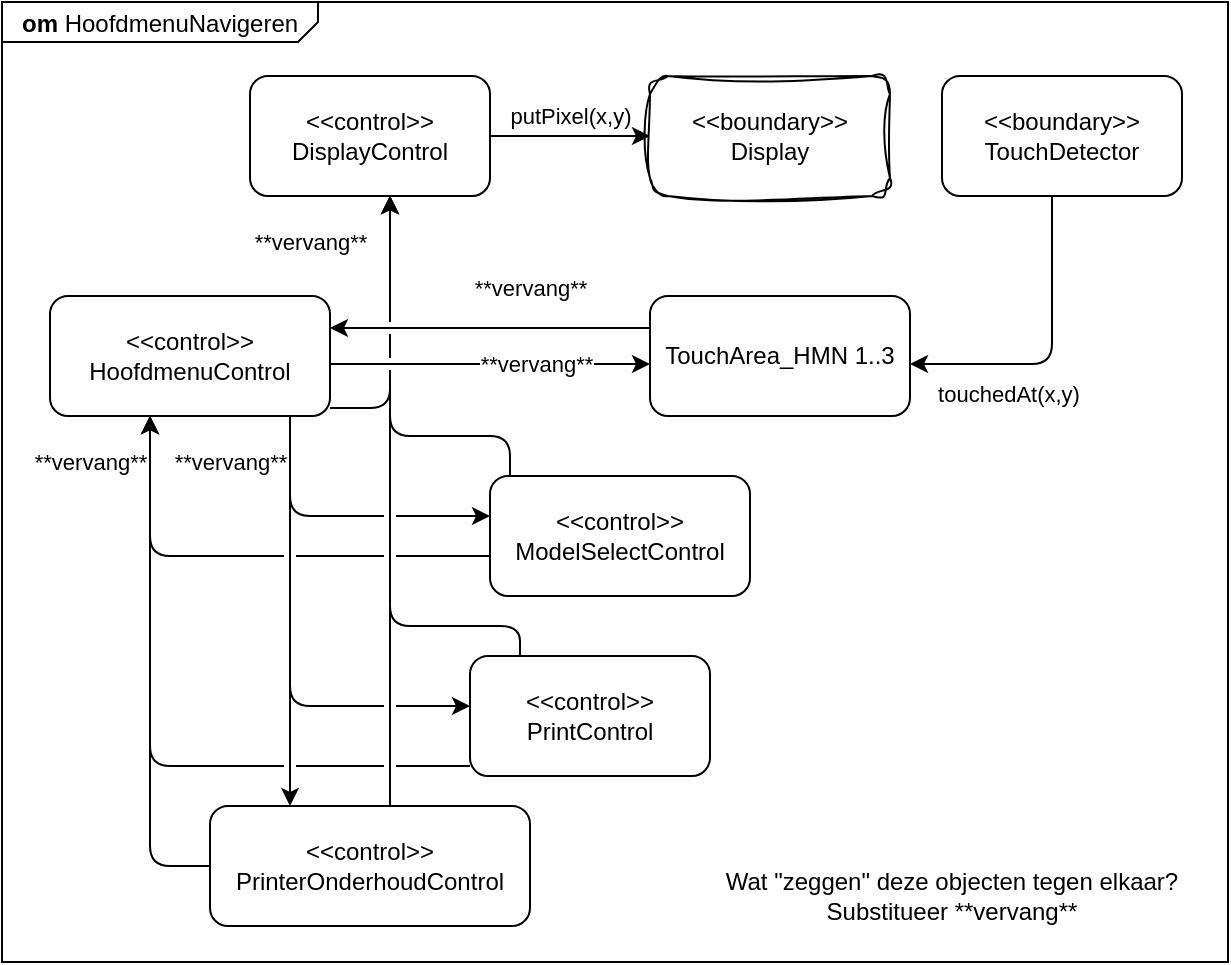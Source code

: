 <mxfile version="21.5.1" type="device">
  <diagram name="Page-1" id="Qgww1iSXC0GjhAxTAmkb">
    <mxGraphModel dx="2205" dy="614" grid="1" gridSize="10" guides="1" tooltips="1" connect="1" arrows="1" fold="1" page="1" pageScale="1" pageWidth="1169" pageHeight="1654" math="0" shadow="0">
      <root>
        <mxCell id="0" />
        <mxCell id="1" parent="0" />
        <mxCell id="PpFFQOXa3kNm-FeVPDuY-1" value="&lt;p style=&quot;margin:0px;margin-top:4px;margin-left:10px;text-align:left;&quot;&gt;&lt;b&gt;om&lt;/b&gt;&amp;nbsp;HoofdmenuNavigeren&lt;/p&gt;" style="html=1;shape=mxgraph.sysml.package;labelX=158.6;align=left;spacingLeft=10;overflow=fill;recursiveResize=0;container=0;" vertex="1" parent="1">
          <mxGeometry x="-1134" y="30" width="613" height="480" as="geometry" />
        </mxCell>
        <mxCell id="PpFFQOXa3kNm-FeVPDuY-2" value="**vervang**" style="edgeStyle=orthogonalEdgeStyle;rounded=1;orthogonalLoop=1;jettySize=auto;html=1;" edge="1" parent="1" source="PpFFQOXa3kNm-FeVPDuY-12" target="PpFFQOXa3kNm-FeVPDuY-6">
          <mxGeometry x="-0.25" y="-20" relative="1" as="geometry">
            <Array as="points">
              <mxPoint x="-883" y="193" />
              <mxPoint x="-883" y="193" />
            </Array>
            <mxPoint as="offset" />
          </mxGeometry>
        </mxCell>
        <mxCell id="PpFFQOXa3kNm-FeVPDuY-3" value="**vervang**" style="edgeStyle=orthogonalEdgeStyle;rounded=1;orthogonalLoop=1;jettySize=auto;html=1;jumpStyle=none;" edge="1" parent="1" source="PpFFQOXa3kNm-FeVPDuY-6" target="PpFFQOXa3kNm-FeVPDuY-12">
          <mxGeometry x="0.287" relative="1" as="geometry">
            <mxPoint x="-750" y="197" as="targetPoint" />
            <Array as="points">
              <mxPoint x="-891" y="211" />
              <mxPoint x="-891" y="211" />
            </Array>
            <mxPoint as="offset" />
          </mxGeometry>
        </mxCell>
        <mxCell id="PpFFQOXa3kNm-FeVPDuY-4" style="edgeStyle=orthogonalEdgeStyle;rounded=1;orthogonalLoop=1;jettySize=auto;html=1;jumpStyle=gap;" edge="1" parent="1" source="PpFFQOXa3kNm-FeVPDuY-16" target="PpFFQOXa3kNm-FeVPDuY-8">
          <mxGeometry relative="1" as="geometry">
            <Array as="points">
              <mxPoint x="-940" y="187" />
              <mxPoint x="-940" y="187" />
            </Array>
          </mxGeometry>
        </mxCell>
        <mxCell id="PpFFQOXa3kNm-FeVPDuY-5" value="**vervang**" style="edgeStyle=orthogonalEdgeStyle;rounded=1;orthogonalLoop=1;jettySize=auto;html=1;jumpStyle=gap;" edge="1" parent="1" source="PpFFQOXa3kNm-FeVPDuY-6" target="PpFFQOXa3kNm-FeVPDuY-8">
          <mxGeometry x="0.662" y="40" relative="1" as="geometry">
            <mxPoint as="offset" />
            <Array as="points">
              <mxPoint x="-940" y="233" />
            </Array>
          </mxGeometry>
        </mxCell>
        <mxCell id="PpFFQOXa3kNm-FeVPDuY-6" value="&amp;lt;&amp;lt;control&amp;gt;&amp;gt;&lt;br&gt;HoofdmenuControl" style="rounded=1;whiteSpace=wrap;html=1;" vertex="1" parent="1">
          <mxGeometry x="-1110" y="177" width="140" height="60" as="geometry" />
        </mxCell>
        <mxCell id="PpFFQOXa3kNm-FeVPDuY-7" value="putPixel(x,y)" style="edgeStyle=orthogonalEdgeStyle;rounded=1;orthogonalLoop=1;jettySize=auto;html=1;" edge="1" parent="1" source="PpFFQOXa3kNm-FeVPDuY-8" target="PpFFQOXa3kNm-FeVPDuY-9">
          <mxGeometry y="10" relative="1" as="geometry">
            <mxPoint as="offset" />
          </mxGeometry>
        </mxCell>
        <mxCell id="PpFFQOXa3kNm-FeVPDuY-8" value="&amp;lt;&amp;lt;control&amp;gt;&amp;gt;&lt;br&gt;DisplayControl" style="rounded=1;whiteSpace=wrap;html=1;" vertex="1" parent="1">
          <mxGeometry x="-1010" y="67" width="120" height="60" as="geometry" />
        </mxCell>
        <mxCell id="PpFFQOXa3kNm-FeVPDuY-9" value="&amp;lt;&amp;lt;boundary&amp;gt;&amp;gt;&lt;br&gt;Display" style="rounded=1;whiteSpace=wrap;html=1;sketch=1;curveFitting=1;jiggle=2;" vertex="1" parent="1">
          <mxGeometry x="-810" y="67" width="120" height="60" as="geometry" />
        </mxCell>
        <mxCell id="PpFFQOXa3kNm-FeVPDuY-10" value="touchedAt(x,y)" style="edgeStyle=orthogonalEdgeStyle;rounded=1;orthogonalLoop=1;jettySize=auto;html=1;" edge="1" parent="1" source="PpFFQOXa3kNm-FeVPDuY-11" target="PpFFQOXa3kNm-FeVPDuY-12">
          <mxGeometry x="0.368" y="15" relative="1" as="geometry">
            <mxPoint x="-690" y="197" as="targetPoint" />
            <Array as="points">
              <mxPoint x="-609" y="211" />
            </Array>
            <mxPoint as="offset" />
          </mxGeometry>
        </mxCell>
        <mxCell id="PpFFQOXa3kNm-FeVPDuY-11" value="&amp;lt;&amp;lt;boundary&amp;gt;&amp;gt;&lt;br&gt;TouchDetector" style="rounded=1;whiteSpace=wrap;html=1;" vertex="1" parent="1">
          <mxGeometry x="-664" y="67" width="120" height="60" as="geometry" />
        </mxCell>
        <mxCell id="PpFFQOXa3kNm-FeVPDuY-12" value="TouchArea_HMN 1..3" style="rounded=1;whiteSpace=wrap;html=1;" vertex="1" parent="1">
          <mxGeometry x="-810" y="177" width="130" height="60" as="geometry" />
        </mxCell>
        <mxCell id="PpFFQOXa3kNm-FeVPDuY-13" value="&amp;lt;&amp;lt;control&amp;gt;&amp;gt;&lt;br&gt;ModelSelectControl" style="rounded=1;whiteSpace=wrap;html=1;" vertex="1" parent="1">
          <mxGeometry x="-890" y="267" width="130" height="60" as="geometry" />
        </mxCell>
        <mxCell id="PpFFQOXa3kNm-FeVPDuY-14" style="edgeStyle=orthogonalEdgeStyle;rounded=1;orthogonalLoop=1;jettySize=auto;html=1;jumpStyle=gap;" edge="1" parent="1" source="PpFFQOXa3kNm-FeVPDuY-15" target="PpFFQOXa3kNm-FeVPDuY-8">
          <mxGeometry relative="1" as="geometry">
            <Array as="points">
              <mxPoint x="-875" y="342" />
              <mxPoint x="-940" y="342" />
            </Array>
          </mxGeometry>
        </mxCell>
        <mxCell id="PpFFQOXa3kNm-FeVPDuY-15" value="&amp;lt;&amp;lt;control&amp;gt;&amp;gt;&lt;br&gt;PrintControl" style="rounded=1;whiteSpace=wrap;html=1;" vertex="1" parent="1">
          <mxGeometry x="-900" y="357" width="120" height="60" as="geometry" />
        </mxCell>
        <mxCell id="PpFFQOXa3kNm-FeVPDuY-16" value="&amp;lt;&amp;lt;control&amp;gt;&amp;gt;&lt;br&gt;PrinterOnderhoudControl" style="rounded=1;whiteSpace=wrap;html=1;" vertex="1" parent="1">
          <mxGeometry x="-1030" y="432" width="160" height="60" as="geometry" />
        </mxCell>
        <mxCell id="PpFFQOXa3kNm-FeVPDuY-17" style="edgeStyle=orthogonalEdgeStyle;rounded=1;orthogonalLoop=1;jettySize=auto;html=1;jumpStyle=gap;" edge="1" parent="1" source="PpFFQOXa3kNm-FeVPDuY-13" target="PpFFQOXa3kNm-FeVPDuY-8">
          <mxGeometry relative="1" as="geometry">
            <Array as="points">
              <mxPoint x="-880" y="247" />
              <mxPoint x="-940" y="247" />
            </Array>
          </mxGeometry>
        </mxCell>
        <mxCell id="PpFFQOXa3kNm-FeVPDuY-18" value="" style="edgeStyle=orthogonalEdgeStyle;rounded=1;orthogonalLoop=1;jettySize=auto;html=1;jumpStyle=gap;" edge="1" parent="1" source="PpFFQOXa3kNm-FeVPDuY-6" target="PpFFQOXa3kNm-FeVPDuY-16">
          <mxGeometry relative="1" as="geometry">
            <Array as="points">
              <mxPoint x="-990" y="335" />
              <mxPoint x="-990" y="335" />
            </Array>
          </mxGeometry>
        </mxCell>
        <mxCell id="PpFFQOXa3kNm-FeVPDuY-19" style="edgeStyle=orthogonalEdgeStyle;rounded=1;orthogonalLoop=1;jettySize=auto;html=1;jumpStyle=gap;" edge="1" parent="1" source="PpFFQOXa3kNm-FeVPDuY-16" target="PpFFQOXa3kNm-FeVPDuY-6">
          <mxGeometry relative="1" as="geometry">
            <Array as="points">
              <mxPoint x="-1060" y="462" />
            </Array>
          </mxGeometry>
        </mxCell>
        <mxCell id="PpFFQOXa3kNm-FeVPDuY-20" value="" style="edgeStyle=orthogonalEdgeStyle;rounded=1;orthogonalLoop=1;jettySize=auto;html=1;jumpStyle=gap;" edge="1" parent="1" source="PpFFQOXa3kNm-FeVPDuY-6" target="PpFFQOXa3kNm-FeVPDuY-15">
          <mxGeometry x="0.261" y="20" relative="1" as="geometry">
            <Array as="points">
              <mxPoint x="-990" y="382" />
            </Array>
            <mxPoint as="offset" />
          </mxGeometry>
        </mxCell>
        <mxCell id="PpFFQOXa3kNm-FeVPDuY-21" style="edgeStyle=orthogonalEdgeStyle;rounded=1;orthogonalLoop=1;jettySize=auto;html=1;jumpStyle=gap;" edge="1" parent="1" source="PpFFQOXa3kNm-FeVPDuY-15" target="PpFFQOXa3kNm-FeVPDuY-6">
          <mxGeometry relative="1" as="geometry">
            <Array as="points">
              <mxPoint x="-1060" y="412" />
            </Array>
          </mxGeometry>
        </mxCell>
        <mxCell id="PpFFQOXa3kNm-FeVPDuY-22" value="**vervang**" style="edgeStyle=orthogonalEdgeStyle;rounded=1;orthogonalLoop=1;jettySize=auto;html=1;jumpStyle=gap;" edge="1" parent="1" source="PpFFQOXa3kNm-FeVPDuY-13" target="PpFFQOXa3kNm-FeVPDuY-6">
          <mxGeometry x="0.808" y="30" relative="1" as="geometry">
            <Array as="points">
              <mxPoint x="-1060" y="307" />
            </Array>
            <mxPoint as="offset" />
          </mxGeometry>
        </mxCell>
        <mxCell id="PpFFQOXa3kNm-FeVPDuY-23" value="**vervang**" style="edgeStyle=orthogonalEdgeStyle;rounded=1;orthogonalLoop=1;jettySize=auto;html=1;jumpStyle=gap;" edge="1" parent="1" source="PpFFQOXa3kNm-FeVPDuY-6" target="PpFFQOXa3kNm-FeVPDuY-13">
          <mxGeometry x="-0.693" y="-30" relative="1" as="geometry">
            <Array as="points">
              <mxPoint x="-990" y="287" />
            </Array>
            <mxPoint as="offset" />
          </mxGeometry>
        </mxCell>
        <mxCell id="PpFFQOXa3kNm-FeVPDuY-24" value="Wat &quot;zeggen&quot; deze objecten tegen elkaar?&lt;br&gt;Substitueer **vervang**" style="text;html=1;strokeColor=none;fillColor=none;align=center;verticalAlign=middle;whiteSpace=wrap;rounded=0;" vertex="1" parent="1">
          <mxGeometry x="-774" y="462" width="230" height="30" as="geometry" />
        </mxCell>
      </root>
    </mxGraphModel>
  </diagram>
</mxfile>
